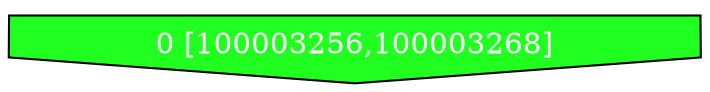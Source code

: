 diGraph hexdump{
	hexdump_0  [style=filled fillcolor="#20FF20" fontcolor="#ffffff" shape=invhouse label="0 [100003256,100003268]"]


}